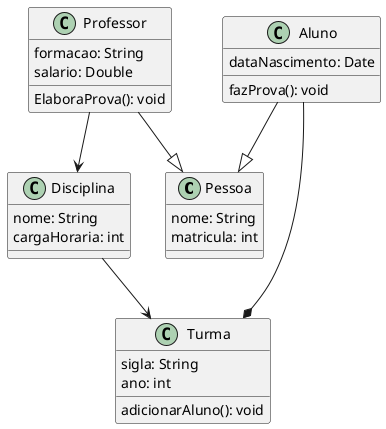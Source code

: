 @startuml Instituição

class Pessoa {
    nome: String
    matricula: int
}

class Professor {
    formacao: String
    salario: Double
    ElaboraProva(): void
}

class Aluno {
    dataNascimento: Date
    fazProva(): void
}

class Turma {
    sigla: String
    ano: int
    adicionarAluno(): void
}

class Disciplina {
    nome: String
    cargaHoraria: int
}

Professor --|> Pessoa
Aluno --|> Pessoa
Aluno --* Turma
Professor --> Disciplina
Disciplina --> Turma


@enduml
